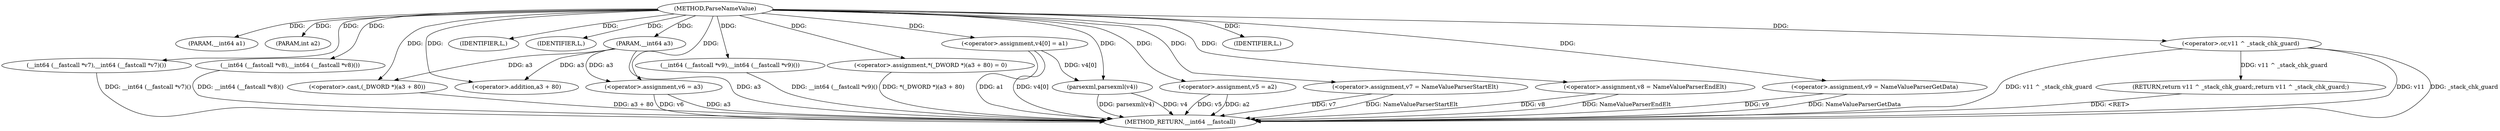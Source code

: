 digraph ParseNameValue {  
"1000109" [label = "(METHOD,ParseNameValue)" ]
"1000159" [label = "(METHOD_RETURN,__int64 __fastcall)" ]
"1000110" [label = "(PARAM,__int64 a1)" ]
"1000111" [label = "(PARAM,int a2)" ]
"1000112" [label = "(PARAM,__int64 a3)" ]
"1000117" [label = "(__int64 (__fastcall *v7),__int64 (__fastcall *v7)())" ]
"1000118" [label = "(__int64 (__fastcall *v8),__int64 (__fastcall *v8)())" ]
"1000119" [label = "(__int64 (__fastcall *v9),__int64 (__fastcall *v9)())" ]
"1000122" [label = "(IDENTIFIER,L,)" ]
"1000123" [label = "(IDENTIFIER,L,)" ]
"1000124" [label = "(<operator>.assignment,*(_DWORD *)(a3 + 80) = 0)" ]
"1000126" [label = "(<operator>.cast,(_DWORD *)(a3 + 80))" ]
"1000128" [label = "(<operator>.addition,a3 + 80)" ]
"1000132" [label = "(<operator>.assignment,v4[0] = a1)" ]
"1000137" [label = "(<operator>.assignment,v5 = a2)" ]
"1000140" [label = "(<operator>.assignment,v6 = a3)" ]
"1000143" [label = "(<operator>.assignment,v7 = NameValueParserStartElt)" ]
"1000146" [label = "(<operator>.assignment,v8 = NameValueParserEndElt)" ]
"1000149" [label = "(<operator>.assignment,v9 = NameValueParserGetData)" ]
"1000152" [label = "(IDENTIFIER,L,)" ]
"1000153" [label = "(parsexml,parsexml(v4))" ]
"1000155" [label = "(RETURN,return v11 ^ _stack_chk_guard;,return v11 ^ _stack_chk_guard;)" ]
"1000156" [label = "(<operator>.or,v11 ^ _stack_chk_guard)" ]
  "1000155" -> "1000159"  [ label = "DDG: <RET>"] 
  "1000126" -> "1000159"  [ label = "DDG: a3 + 80"] 
  "1000156" -> "1000159"  [ label = "DDG: v11"] 
  "1000119" -> "1000159"  [ label = "DDG: __int64 (__fastcall *v9)()"] 
  "1000156" -> "1000159"  [ label = "DDG: _stack_chk_guard"] 
  "1000137" -> "1000159"  [ label = "DDG: v5"] 
  "1000156" -> "1000159"  [ label = "DDG: v11 ^ _stack_chk_guard"] 
  "1000112" -> "1000159"  [ label = "DDG: a3"] 
  "1000143" -> "1000159"  [ label = "DDG: v7"] 
  "1000132" -> "1000159"  [ label = "DDG: a1"] 
  "1000117" -> "1000159"  [ label = "DDG: __int64 (__fastcall *v7)()"] 
  "1000137" -> "1000159"  [ label = "DDG: a2"] 
  "1000118" -> "1000159"  [ label = "DDG: __int64 (__fastcall *v8)()"] 
  "1000140" -> "1000159"  [ label = "DDG: a3"] 
  "1000153" -> "1000159"  [ label = "DDG: parsexml(v4)"] 
  "1000132" -> "1000159"  [ label = "DDG: v4[0]"] 
  "1000149" -> "1000159"  [ label = "DDG: v9"] 
  "1000146" -> "1000159"  [ label = "DDG: v8"] 
  "1000146" -> "1000159"  [ label = "DDG: NameValueParserEndElt"] 
  "1000140" -> "1000159"  [ label = "DDG: v6"] 
  "1000124" -> "1000159"  [ label = "DDG: *(_DWORD *)(a3 + 80)"] 
  "1000143" -> "1000159"  [ label = "DDG: NameValueParserStartElt"] 
  "1000153" -> "1000159"  [ label = "DDG: v4"] 
  "1000149" -> "1000159"  [ label = "DDG: NameValueParserGetData"] 
  "1000109" -> "1000110"  [ label = "DDG: "] 
  "1000109" -> "1000111"  [ label = "DDG: "] 
  "1000109" -> "1000112"  [ label = "DDG: "] 
  "1000109" -> "1000117"  [ label = "DDG: "] 
  "1000109" -> "1000118"  [ label = "DDG: "] 
  "1000109" -> "1000119"  [ label = "DDG: "] 
  "1000109" -> "1000122"  [ label = "DDG: "] 
  "1000109" -> "1000123"  [ label = "DDG: "] 
  "1000109" -> "1000124"  [ label = "DDG: "] 
  "1000112" -> "1000126"  [ label = "DDG: a3"] 
  "1000109" -> "1000126"  [ label = "DDG: "] 
  "1000112" -> "1000128"  [ label = "DDG: a3"] 
  "1000109" -> "1000128"  [ label = "DDG: "] 
  "1000109" -> "1000132"  [ label = "DDG: "] 
  "1000109" -> "1000137"  [ label = "DDG: "] 
  "1000112" -> "1000140"  [ label = "DDG: a3"] 
  "1000109" -> "1000140"  [ label = "DDG: "] 
  "1000109" -> "1000143"  [ label = "DDG: "] 
  "1000109" -> "1000146"  [ label = "DDG: "] 
  "1000109" -> "1000149"  [ label = "DDG: "] 
  "1000109" -> "1000152"  [ label = "DDG: "] 
  "1000132" -> "1000153"  [ label = "DDG: v4[0]"] 
  "1000109" -> "1000153"  [ label = "DDG: "] 
  "1000156" -> "1000155"  [ label = "DDG: v11 ^ _stack_chk_guard"] 
  "1000109" -> "1000156"  [ label = "DDG: "] 
}
